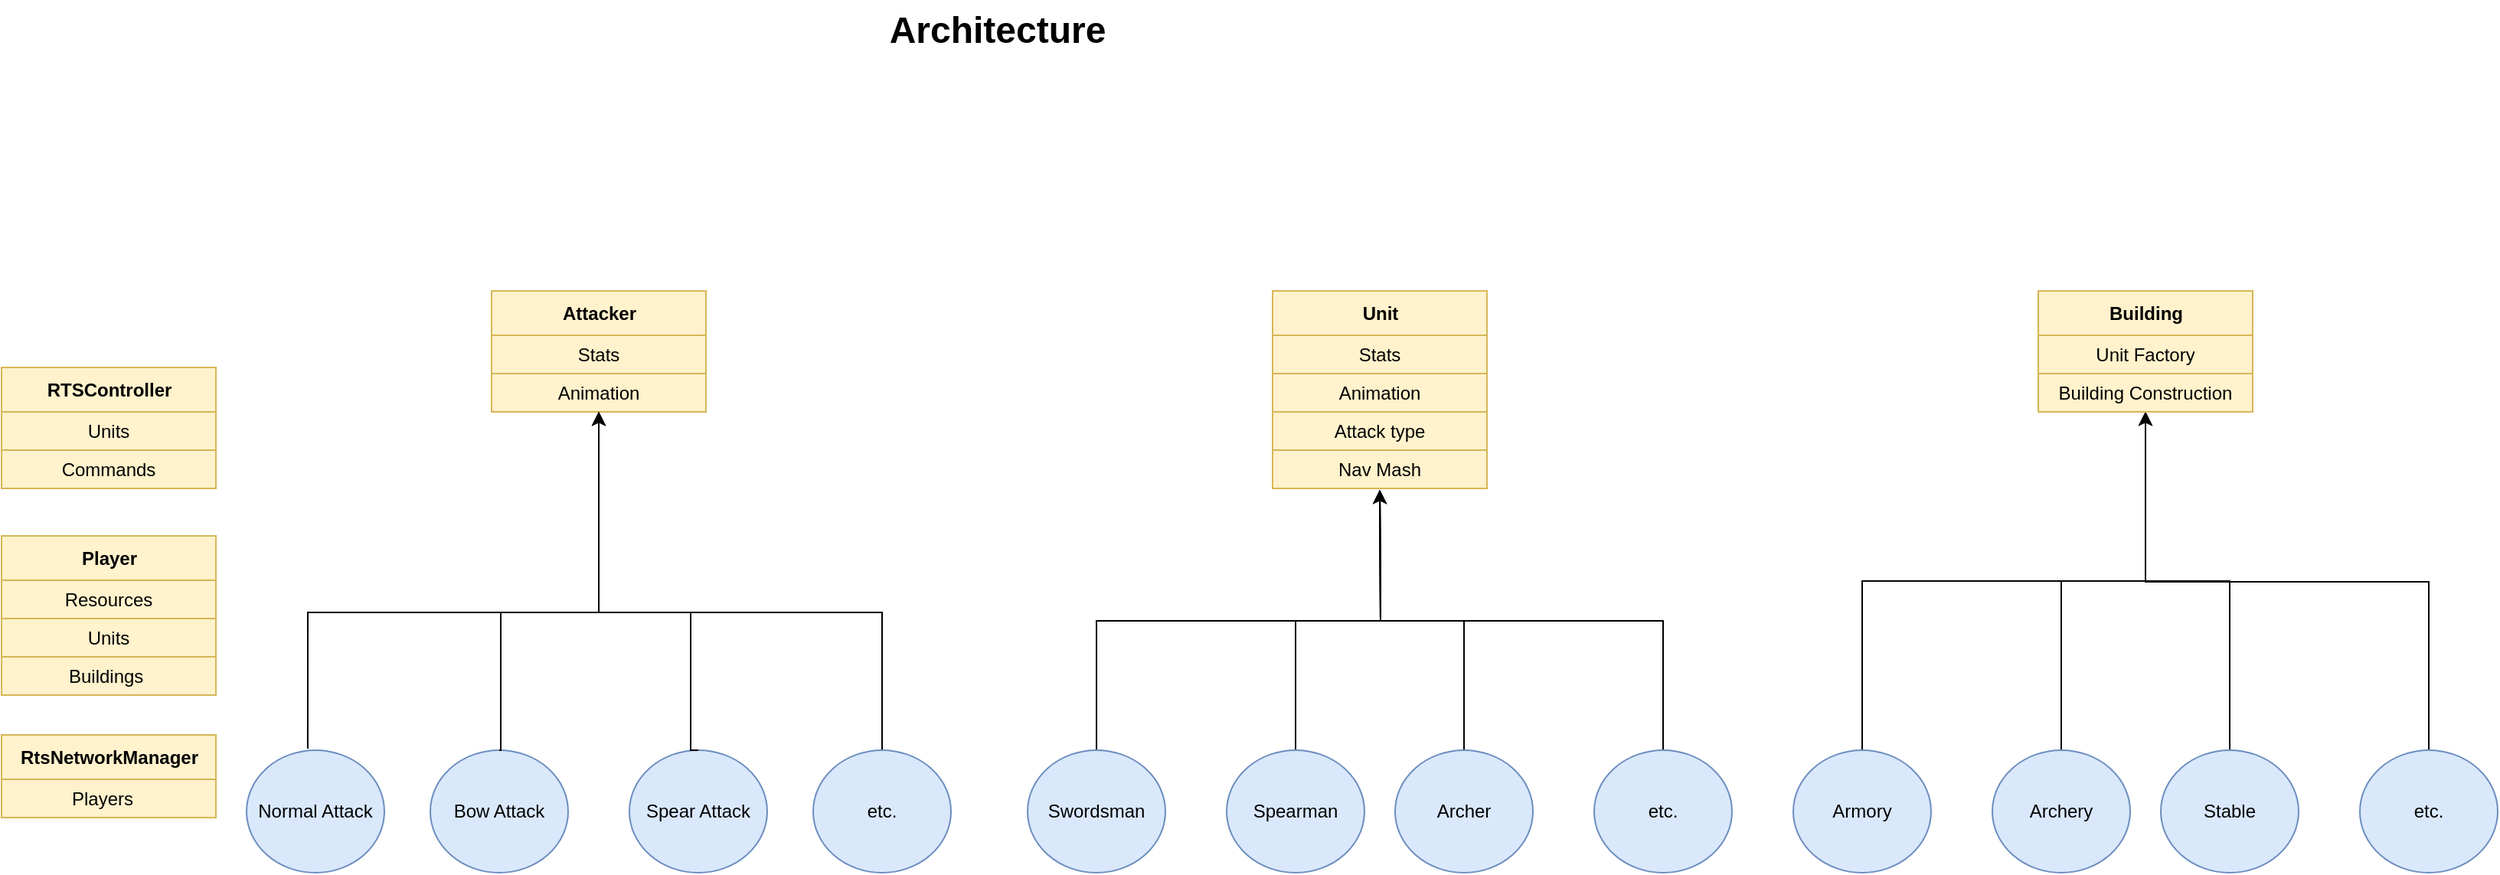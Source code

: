 <mxfile version="16.5.1" type="device"><diagram id="9NvKh2zgpLgNsLaaIpFW" name="Page-1"><mxGraphModel dx="680" dy="462" grid="1" gridSize="10" guides="1" tooltips="1" connect="1" arrows="1" fold="1" page="1" pageScale="1" pageWidth="850" pageHeight="1100" math="0" shadow="0"><root><mxCell id="0"/><mxCell id="1" parent="0"/><mxCell id="p93yyrm0azb5Dr8oJHoO-18" style="edgeStyle=orthogonalEdgeStyle;rounded=0;orthogonalLoop=1;jettySize=auto;html=1;exitX=0.5;exitY=0;exitDx=0;exitDy=0;" parent="1" source="p93yyrm0azb5Dr8oJHoO-2" edge="1"><mxGeometry relative="1" as="geometry"><mxPoint x="970" y="600" as="targetPoint"/></mxGeometry></mxCell><mxCell id="p93yyrm0azb5Dr8oJHoO-2" value="Archer" style="ellipse;whiteSpace=wrap;html=1;fillColor=#dae8fc;strokeColor=#6c8ebf;" parent="1" vertex="1"><mxGeometry x="980" y="770" width="90" height="80" as="geometry"/></mxCell><mxCell id="p93yyrm0azb5Dr8oJHoO-16" style="edgeStyle=orthogonalEdgeStyle;rounded=0;orthogonalLoop=1;jettySize=auto;html=1;exitX=0.5;exitY=0;exitDx=0;exitDy=0;entryX=0.5;entryY=1;entryDx=0;entryDy=0;" parent="1" source="p93yyrm0azb5Dr8oJHoO-3" edge="1"><mxGeometry relative="1" as="geometry"><mxPoint x="970" y="600" as="targetPoint"/></mxGeometry></mxCell><mxCell id="p93yyrm0azb5Dr8oJHoO-3" value="Swordsman" style="ellipse;whiteSpace=wrap;html=1;fillColor=#dae8fc;strokeColor=#6c8ebf;" parent="1" vertex="1"><mxGeometry x="740" y="770" width="90" height="80" as="geometry"/></mxCell><mxCell id="p93yyrm0azb5Dr8oJHoO-17" style="edgeStyle=orthogonalEdgeStyle;rounded=0;orthogonalLoop=1;jettySize=auto;html=1;exitX=0.5;exitY=0;exitDx=0;exitDy=0;" parent="1" source="p93yyrm0azb5Dr8oJHoO-7" edge="1"><mxGeometry relative="1" as="geometry"><mxPoint x="970" y="600" as="targetPoint"/></mxGeometry></mxCell><mxCell id="p93yyrm0azb5Dr8oJHoO-7" value="Spearman" style="ellipse;whiteSpace=wrap;html=1;fillColor=#dae8fc;strokeColor=#6c8ebf;" parent="1" vertex="1"><mxGeometry x="870" y="770" width="90" height="80" as="geometry"/></mxCell><mxCell id="p93yyrm0azb5Dr8oJHoO-19" style="edgeStyle=orthogonalEdgeStyle;rounded=0;orthogonalLoop=1;jettySize=auto;html=1;exitX=0.5;exitY=0;exitDx=0;exitDy=0;" parent="1" source="p93yyrm0azb5Dr8oJHoO-14" edge="1"><mxGeometry relative="1" as="geometry"><mxPoint x="970" y="600" as="targetPoint"/></mxGeometry></mxCell><mxCell id="p93yyrm0azb5Dr8oJHoO-14" value="etc." style="ellipse;whiteSpace=wrap;html=1;fillColor=#dae8fc;strokeColor=#6c8ebf;" parent="1" vertex="1"><mxGeometry x="1110" y="770" width="90" height="80" as="geometry"/></mxCell><mxCell id="p93yyrm0azb5Dr8oJHoO-21" style="edgeStyle=orthogonalEdgeStyle;rounded=0;orthogonalLoop=1;jettySize=auto;html=1;exitX=0.5;exitY=0;exitDx=0;exitDy=0;entryX=0.5;entryY=1;entryDx=0;entryDy=0;" parent="1" source="p93yyrm0azb5Dr8oJHoO-22" target="p93yyrm0azb5Dr8oJHoO-34" edge="1"><mxGeometry relative="1" as="geometry"><mxPoint x="1470" y="600" as="targetPoint"/></mxGeometry></mxCell><mxCell id="p93yyrm0azb5Dr8oJHoO-22" value="Stable" style="ellipse;whiteSpace=wrap;html=1;fillColor=#dae8fc;strokeColor=#6c8ebf;" parent="1" vertex="1"><mxGeometry x="1480" y="770" width="90" height="80" as="geometry"/></mxCell><mxCell id="p93yyrm0azb5Dr8oJHoO-23" style="edgeStyle=orthogonalEdgeStyle;rounded=0;orthogonalLoop=1;jettySize=auto;html=1;exitX=0.5;exitY=0;exitDx=0;exitDy=0;entryX=0.5;entryY=1;entryDx=0;entryDy=0;" parent="1" source="p93yyrm0azb5Dr8oJHoO-24" target="p93yyrm0azb5Dr8oJHoO-34" edge="1"><mxGeometry relative="1" as="geometry"><mxPoint x="1470" y="600" as="targetPoint"/></mxGeometry></mxCell><mxCell id="p93yyrm0azb5Dr8oJHoO-24" value="Armory" style="ellipse;whiteSpace=wrap;html=1;fillColor=#dae8fc;strokeColor=#6c8ebf;" parent="1" vertex="1"><mxGeometry x="1240" y="770" width="90" height="80" as="geometry"/></mxCell><mxCell id="p93yyrm0azb5Dr8oJHoO-25" style="edgeStyle=orthogonalEdgeStyle;rounded=0;orthogonalLoop=1;jettySize=auto;html=1;exitX=0.5;exitY=0;exitDx=0;exitDy=0;entryX=0.5;entryY=1;entryDx=0;entryDy=0;" parent="1" source="p93yyrm0azb5Dr8oJHoO-26" target="p93yyrm0azb5Dr8oJHoO-34" edge="1"><mxGeometry relative="1" as="geometry"><mxPoint x="1470" y="600" as="targetPoint"/></mxGeometry></mxCell><mxCell id="p93yyrm0azb5Dr8oJHoO-26" value="Archery" style="ellipse;whiteSpace=wrap;html=1;fillColor=#dae8fc;strokeColor=#6c8ebf;" parent="1" vertex="1"><mxGeometry x="1370" y="770" width="90" height="80" as="geometry"/></mxCell><mxCell id="p93yyrm0azb5Dr8oJHoO-27" style="edgeStyle=orthogonalEdgeStyle;rounded=0;orthogonalLoop=1;jettySize=auto;html=1;exitX=0.5;exitY=0;exitDx=0;exitDy=0;entryX=0.5;entryY=1;entryDx=0;entryDy=0;" parent="1" source="p93yyrm0azb5Dr8oJHoO-28" target="p93yyrm0azb5Dr8oJHoO-34" edge="1"><mxGeometry relative="1" as="geometry"><mxPoint x="1470" y="600" as="targetPoint"/><Array as="points"><mxPoint x="1655" y="660"/><mxPoint x="1470" y="660"/></Array></mxGeometry></mxCell><mxCell id="p93yyrm0azb5Dr8oJHoO-28" value="etc." style="ellipse;whiteSpace=wrap;html=1;fillColor=#dae8fc;strokeColor=#6c8ebf;" parent="1" vertex="1"><mxGeometry x="1610" y="770" width="90" height="80" as="geometry"/></mxCell><mxCell id="p93yyrm0azb5Dr8oJHoO-30" value="Unit" style="swimlane;fontStyle=1;align=center;verticalAlign=middle;childLayout=stackLayout;horizontal=1;startSize=29;horizontalStack=0;resizeParent=1;resizeParentMax=0;resizeLast=0;collapsible=0;marginBottom=0;html=1;fillColor=#fff2cc;strokeColor=#d6b656;" parent="1" vertex="1"><mxGeometry x="900" y="470" width="140" height="129" as="geometry"/></mxCell><mxCell id="p93yyrm0azb5Dr8oJHoO-31" value="Stats" style="text;html=1;strokeColor=#d6b656;fillColor=#fff2cc;align=center;verticalAlign=middle;spacingLeft=4;spacingRight=4;overflow=hidden;rotatable=0;points=[[0,0.5],[1,0.5]];portConstraint=eastwest;" parent="p93yyrm0azb5Dr8oJHoO-30" vertex="1"><mxGeometry y="29" width="140" height="25" as="geometry"/></mxCell><mxCell id="p93yyrm0azb5Dr8oJHoO-38" value="Animation" style="text;html=1;strokeColor=#d6b656;fillColor=#fff2cc;align=center;verticalAlign=middle;spacingLeft=4;spacingRight=4;overflow=hidden;rotatable=0;points=[[0,0.5],[1,0.5]];portConstraint=eastwest;" parent="p93yyrm0azb5Dr8oJHoO-30" vertex="1"><mxGeometry y="54" width="140" height="25" as="geometry"/></mxCell><mxCell id="p93yyrm0azb5Dr8oJHoO-39" value="Attack type" style="text;html=1;strokeColor=#d6b656;fillColor=#fff2cc;align=center;verticalAlign=middle;spacingLeft=4;spacingRight=4;overflow=hidden;rotatable=0;points=[[0,0.5],[1,0.5]];portConstraint=eastwest;" parent="p93yyrm0azb5Dr8oJHoO-30" vertex="1"><mxGeometry y="79" width="140" height="25" as="geometry"/></mxCell><mxCell id="p93yyrm0azb5Dr8oJHoO-42" value="Nav Mash" style="text;html=1;strokeColor=#d6b656;fillColor=#fff2cc;align=center;verticalAlign=middle;spacingLeft=4;spacingRight=4;overflow=hidden;rotatable=0;points=[[0,0.5],[1,0.5]];portConstraint=eastwest;" parent="p93yyrm0azb5Dr8oJHoO-30" vertex="1"><mxGeometry y="104" width="140" height="25" as="geometry"/></mxCell><mxCell id="p93yyrm0azb5Dr8oJHoO-34" value="Building" style="swimlane;fontStyle=1;align=center;verticalAlign=middle;childLayout=stackLayout;horizontal=1;startSize=29;horizontalStack=0;resizeParent=1;resizeParentMax=0;resizeLast=0;collapsible=0;marginBottom=0;html=1;fillColor=#fff2cc;strokeColor=#d6b656;" parent="1" vertex="1"><mxGeometry x="1400" y="470" width="140" height="79" as="geometry"/></mxCell><mxCell id="p93yyrm0azb5Dr8oJHoO-35" value="Unit Factory" style="text;html=1;strokeColor=#d6b656;fillColor=#fff2cc;align=center;verticalAlign=middle;spacingLeft=4;spacingRight=4;overflow=hidden;rotatable=0;points=[[0,0.5],[1,0.5]];portConstraint=eastwest;" parent="p93yyrm0azb5Dr8oJHoO-34" vertex="1"><mxGeometry y="29" width="140" height="25" as="geometry"/></mxCell><mxCell id="p93yyrm0azb5Dr8oJHoO-40" value="Building Construction" style="text;html=1;strokeColor=#d6b656;fillColor=#fff2cc;align=center;verticalAlign=middle;spacingLeft=4;spacingRight=4;overflow=hidden;rotatable=0;points=[[0,0.5],[1,0.5]];portConstraint=eastwest;" parent="p93yyrm0azb5Dr8oJHoO-34" vertex="1"><mxGeometry y="54" width="140" height="25" as="geometry"/></mxCell><mxCell id="p93yyrm0azb5Dr8oJHoO-43" value="Architecture" style="text;strokeColor=none;fillColor=none;html=1;fontSize=24;fontStyle=1;verticalAlign=middle;align=center;" parent="1" vertex="1"><mxGeometry x="670" y="280" width="100" height="40" as="geometry"/></mxCell><mxCell id="p93yyrm0azb5Dr8oJHoO-44" value="RTSController" style="swimlane;fontStyle=1;align=center;verticalAlign=middle;childLayout=stackLayout;horizontal=1;startSize=29;horizontalStack=0;resizeParent=1;resizeParentMax=0;resizeLast=0;collapsible=0;marginBottom=0;html=1;fillColor=#fff2cc;strokeColor=#d6b656;" parent="1" vertex="1"><mxGeometry x="70" y="520" width="140" height="79" as="geometry"/></mxCell><mxCell id="p93yyrm0azb5Dr8oJHoO-45" value="Units" style="text;html=1;strokeColor=#d6b656;fillColor=#fff2cc;align=center;verticalAlign=middle;spacingLeft=4;spacingRight=4;overflow=hidden;rotatable=0;points=[[0,0.5],[1,0.5]];portConstraint=eastwest;" parent="p93yyrm0azb5Dr8oJHoO-44" vertex="1"><mxGeometry y="29" width="140" height="25" as="geometry"/></mxCell><mxCell id="p93yyrm0azb5Dr8oJHoO-46" value="Commands" style="text;html=1;strokeColor=#d6b656;fillColor=#fff2cc;align=center;verticalAlign=middle;spacingLeft=4;spacingRight=4;overflow=hidden;rotatable=0;points=[[0,0.5],[1,0.5]];portConstraint=eastwest;" parent="p93yyrm0azb5Dr8oJHoO-44" vertex="1"><mxGeometry y="54" width="140" height="25" as="geometry"/></mxCell><mxCell id="p93yyrm0azb5Dr8oJHoO-47" value="Player" style="swimlane;fontStyle=1;align=center;verticalAlign=middle;childLayout=stackLayout;horizontal=1;startSize=29;horizontalStack=0;resizeParent=1;resizeParentMax=0;resizeLast=0;collapsible=0;marginBottom=0;html=1;fillColor=#fff2cc;strokeColor=#d6b656;" parent="1" vertex="1"><mxGeometry x="70" y="630" width="140" height="104" as="geometry"/></mxCell><mxCell id="p93yyrm0azb5Dr8oJHoO-48" value="Resources" style="text;html=1;strokeColor=#d6b656;fillColor=#fff2cc;align=center;verticalAlign=middle;spacingLeft=4;spacingRight=4;overflow=hidden;rotatable=0;points=[[0,0.5],[1,0.5]];portConstraint=eastwest;" parent="p93yyrm0azb5Dr8oJHoO-47" vertex="1"><mxGeometry y="29" width="140" height="25" as="geometry"/></mxCell><mxCell id="-iz-T0TAPA1xeqVYOCxc-5" value="Units" style="text;html=1;strokeColor=#d6b656;fillColor=#fff2cc;align=center;verticalAlign=middle;spacingLeft=4;spacingRight=4;overflow=hidden;rotatable=0;points=[[0,0.5],[1,0.5]];portConstraint=eastwest;" vertex="1" parent="p93yyrm0azb5Dr8oJHoO-47"><mxGeometry y="54" width="140" height="25" as="geometry"/></mxCell><mxCell id="-iz-T0TAPA1xeqVYOCxc-6" value="Buildings&amp;nbsp;" style="text;html=1;strokeColor=#d6b656;fillColor=#fff2cc;align=center;verticalAlign=middle;spacingLeft=4;spacingRight=4;overflow=hidden;rotatable=0;points=[[0,0.5],[1,0.5]];portConstraint=eastwest;" vertex="1" parent="p93yyrm0azb5Dr8oJHoO-47"><mxGeometry y="79" width="140" height="25" as="geometry"/></mxCell><mxCell id="p93yyrm0azb5Dr8oJHoO-77" value="RtsNetworkManager" style="swimlane;fontStyle=1;align=center;verticalAlign=middle;childLayout=stackLayout;horizontal=1;startSize=29;horizontalStack=0;resizeParent=1;resizeParentMax=0;resizeLast=0;collapsible=0;marginBottom=0;html=1;fillColor=#fff2cc;strokeColor=#d6b656;" parent="1" vertex="1"><mxGeometry x="70" y="760" width="140" height="54" as="geometry"/></mxCell><mxCell id="p93yyrm0azb5Dr8oJHoO-79" value="&lt;blockquote style=&quot;margin: 0 0 0 40px ; border: none ; padding: 0px&quot;&gt;Players&lt;/blockquote&gt;" style="text;html=1;strokeColor=#d6b656;fillColor=#fff2cc;align=left;verticalAlign=middle;spacingLeft=4;spacingRight=4;overflow=hidden;rotatable=0;points=[[0,0.5],[1,0.5]];portConstraint=eastwest;" parent="p93yyrm0azb5Dr8oJHoO-77" vertex="1"><mxGeometry y="29" width="140" height="25" as="geometry"/></mxCell><mxCell id="-iz-T0TAPA1xeqVYOCxc-11" value="Attacker" style="swimlane;fontStyle=1;align=center;verticalAlign=middle;childLayout=stackLayout;horizontal=1;startSize=29;horizontalStack=0;resizeParent=1;resizeParentMax=0;resizeLast=0;collapsible=0;marginBottom=0;html=1;fillColor=#fff2cc;strokeColor=#d6b656;" vertex="1" parent="1"><mxGeometry x="390" y="470" width="140" height="79" as="geometry"/></mxCell><mxCell id="-iz-T0TAPA1xeqVYOCxc-12" value="Stats" style="text;html=1;strokeColor=#d6b656;fillColor=#fff2cc;align=center;verticalAlign=middle;spacingLeft=4;spacingRight=4;overflow=hidden;rotatable=0;points=[[0,0.5],[1,0.5]];portConstraint=eastwest;" vertex="1" parent="-iz-T0TAPA1xeqVYOCxc-11"><mxGeometry y="29" width="140" height="25" as="geometry"/></mxCell><mxCell id="-iz-T0TAPA1xeqVYOCxc-13" value="Animation" style="text;html=1;strokeColor=#d6b656;fillColor=#fff2cc;align=center;verticalAlign=middle;spacingLeft=4;spacingRight=4;overflow=hidden;rotatable=0;points=[[0,0.5],[1,0.5]];portConstraint=eastwest;" vertex="1" parent="-iz-T0TAPA1xeqVYOCxc-11"><mxGeometry y="54" width="140" height="25" as="geometry"/></mxCell><mxCell id="-iz-T0TAPA1xeqVYOCxc-25" style="edgeStyle=orthogonalEdgeStyle;rounded=0;orthogonalLoop=1;jettySize=auto;html=1;entryX=0.5;entryY=1;entryDx=0;entryDy=0;" edge="1" parent="1" source="-iz-T0TAPA1xeqVYOCxc-16" target="-iz-T0TAPA1xeqVYOCxc-11"><mxGeometry relative="1" as="geometry"><mxPoint x="520" y="550" as="targetPoint"/><Array as="points"><mxPoint x="645" y="680"/><mxPoint x="460" y="680"/></Array></mxGeometry></mxCell><mxCell id="-iz-T0TAPA1xeqVYOCxc-16" value="etc." style="ellipse;whiteSpace=wrap;html=1;fillColor=#dae8fc;strokeColor=#6c8ebf;" vertex="1" parent="1"><mxGeometry x="600" y="770" width="90" height="80" as="geometry"/></mxCell><mxCell id="-iz-T0TAPA1xeqVYOCxc-17" value="Normal Attack" style="ellipse;whiteSpace=wrap;html=1;fillColor=#dae8fc;strokeColor=#6c8ebf;" vertex="1" parent="1"><mxGeometry x="230" y="770" width="90" height="80" as="geometry"/></mxCell><mxCell id="-iz-T0TAPA1xeqVYOCxc-18" value="Bow Attack" style="ellipse;whiteSpace=wrap;html=1;fillColor=#dae8fc;strokeColor=#6c8ebf;" vertex="1" parent="1"><mxGeometry x="350" y="770" width="90" height="80" as="geometry"/></mxCell><mxCell id="-iz-T0TAPA1xeqVYOCxc-19" value="Spear Attack" style="ellipse;whiteSpace=wrap;html=1;fillColor=#dae8fc;strokeColor=#6c8ebf;" vertex="1" parent="1"><mxGeometry x="480" y="770" width="90" height="80" as="geometry"/></mxCell><mxCell id="-iz-T0TAPA1xeqVYOCxc-21" style="edgeStyle=orthogonalEdgeStyle;rounded=0;orthogonalLoop=1;jettySize=auto;html=1;entryX=0.5;entryY=1;entryDx=0;entryDy=0;exitX=0.444;exitY=-0.012;exitDx=0;exitDy=0;exitPerimeter=0;" edge="1" parent="1" source="-iz-T0TAPA1xeqVYOCxc-17" target="-iz-T0TAPA1xeqVYOCxc-11"><mxGeometry relative="1" as="geometry"><mxPoint x="470" y="609" as="targetPoint"/><mxPoint x="280" y="770" as="sourcePoint"/><Array as="points"><mxPoint x="270" y="680"/><mxPoint x="460" y="680"/></Array></mxGeometry></mxCell><mxCell id="-iz-T0TAPA1xeqVYOCxc-23" style="edgeStyle=orthogonalEdgeStyle;rounded=0;orthogonalLoop=1;jettySize=auto;html=1;exitX=0.5;exitY=0;exitDx=0;exitDy=0;entryX=0.5;entryY=1;entryDx=0;entryDy=0;" edge="1" parent="1" source="-iz-T0TAPA1xeqVYOCxc-19" target="-iz-T0TAPA1xeqVYOCxc-11"><mxGeometry relative="1" as="geometry"><mxPoint x="460" y="560" as="targetPoint"/><mxPoint x="390" y="770" as="sourcePoint"/><Array as="points"><mxPoint x="520" y="770"/><mxPoint x="520" y="680"/><mxPoint x="460" y="680"/></Array></mxGeometry></mxCell><mxCell id="-iz-T0TAPA1xeqVYOCxc-24" style="edgeStyle=orthogonalEdgeStyle;rounded=0;orthogonalLoop=1;jettySize=auto;html=1;entryX=0.5;entryY=1;entryDx=0;entryDy=0;exitX=0.5;exitY=0;exitDx=0;exitDy=0;" edge="1" parent="1" source="-iz-T0TAPA1xeqVYOCxc-18" target="-iz-T0TAPA1xeqVYOCxc-11"><mxGeometry relative="1" as="geometry"><mxPoint x="460" y="560" as="targetPoint"/><mxPoint x="396" y="760" as="sourcePoint"/><Array as="points"><mxPoint x="396" y="770"/><mxPoint x="396" y="680"/><mxPoint x="460" y="680"/></Array></mxGeometry></mxCell></root></mxGraphModel></diagram></mxfile>